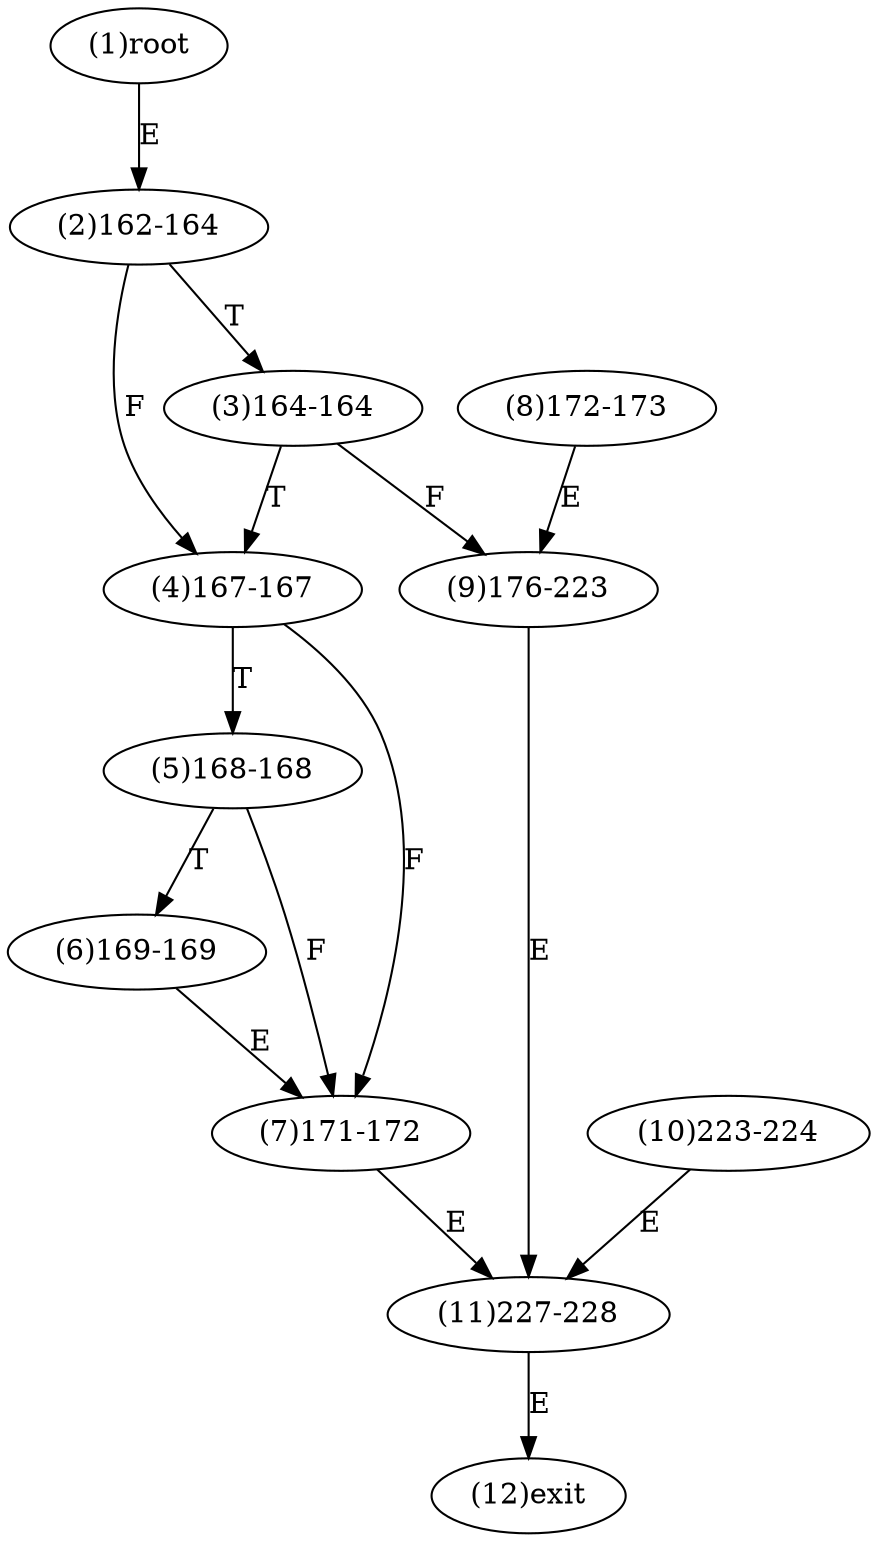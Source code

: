 digraph "" { 
1[ label="(1)root"];
2[ label="(2)162-164"];
3[ label="(3)164-164"];
4[ label="(4)167-167"];
5[ label="(5)168-168"];
6[ label="(6)169-169"];
7[ label="(7)171-172"];
8[ label="(8)172-173"];
9[ label="(9)176-223"];
10[ label="(10)223-224"];
11[ label="(11)227-228"];
12[ label="(12)exit"];
1->2[ label="E"];
2->4[ label="F"];
2->3[ label="T"];
3->9[ label="F"];
3->4[ label="T"];
4->7[ label="F"];
4->5[ label="T"];
5->7[ label="F"];
5->6[ label="T"];
6->7[ label="E"];
7->11[ label="E"];
8->9[ label="E"];
9->11[ label="E"];
10->11[ label="E"];
11->12[ label="E"];
}